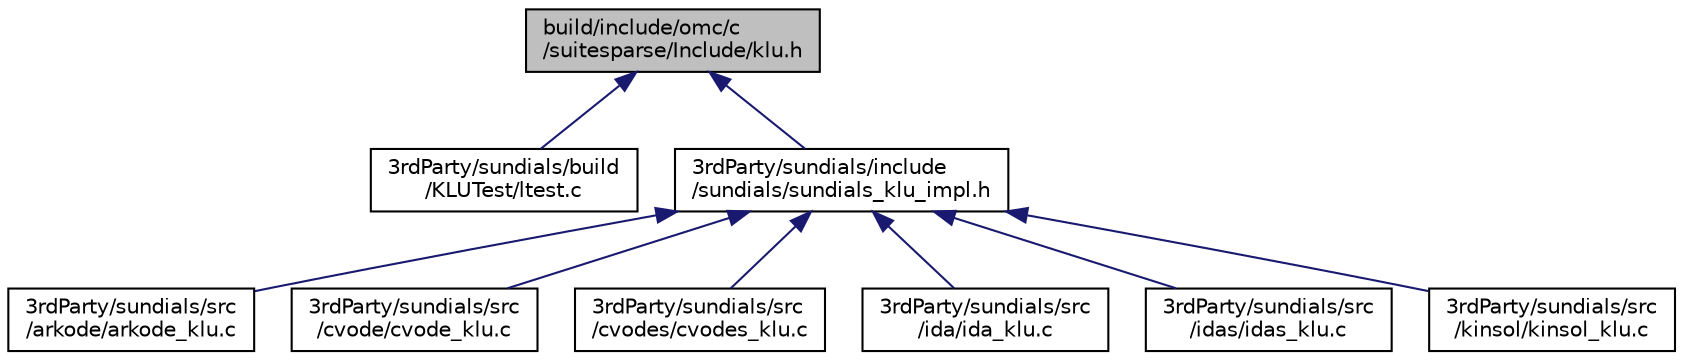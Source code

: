 digraph "build/include/omc/c/suitesparse/Include/klu.h"
{
  edge [fontname="Helvetica",fontsize="10",labelfontname="Helvetica",labelfontsize="10"];
  node [fontname="Helvetica",fontsize="10",shape=record];
  Node8 [label="build/include/omc/c\l/suitesparse/Include/klu.h",height=0.2,width=0.4,color="black", fillcolor="grey75", style="filled", fontcolor="black"];
  Node8 -> Node9 [dir="back",color="midnightblue",fontsize="10",style="solid",fontname="Helvetica"];
  Node9 [label="3rdParty/sundials/build\l/KLUTest/ltest.c",height=0.2,width=0.4,color="black", fillcolor="white", style="filled",URL="$d8/dbd/_k_l_u_test_2ltest_8c.html"];
  Node8 -> Node10 [dir="back",color="midnightblue",fontsize="10",style="solid",fontname="Helvetica"];
  Node10 [label="3rdParty/sundials/include\l/sundials/sundials_klu_impl.h",height=0.2,width=0.4,color="black", fillcolor="white", style="filled",URL="$d1/dc6/sundials__klu__impl_8h.html"];
  Node10 -> Node11 [dir="back",color="midnightblue",fontsize="10",style="solid",fontname="Helvetica"];
  Node11 [label="3rdParty/sundials/src\l/arkode/arkode_klu.c",height=0.2,width=0.4,color="black", fillcolor="white", style="filled",URL="$d4/dc8/arkode__klu_8c.html"];
  Node10 -> Node12 [dir="back",color="midnightblue",fontsize="10",style="solid",fontname="Helvetica"];
  Node12 [label="3rdParty/sundials/src\l/cvode/cvode_klu.c",height=0.2,width=0.4,color="black", fillcolor="white", style="filled",URL="$d4/d02/cvode__klu_8c.html"];
  Node10 -> Node13 [dir="back",color="midnightblue",fontsize="10",style="solid",fontname="Helvetica"];
  Node13 [label="3rdParty/sundials/src\l/cvodes/cvodes_klu.c",height=0.2,width=0.4,color="black", fillcolor="white", style="filled",URL="$df/d2d/cvodes__klu_8c.html"];
  Node10 -> Node14 [dir="back",color="midnightblue",fontsize="10",style="solid",fontname="Helvetica"];
  Node14 [label="3rdParty/sundials/src\l/ida/ida_klu.c",height=0.2,width=0.4,color="black", fillcolor="white", style="filled",URL="$d8/d11/ida__klu_8c.html"];
  Node10 -> Node15 [dir="back",color="midnightblue",fontsize="10",style="solid",fontname="Helvetica"];
  Node15 [label="3rdParty/sundials/src\l/idas/idas_klu.c",height=0.2,width=0.4,color="black", fillcolor="white", style="filled",URL="$d3/dca/idas__klu_8c.html"];
  Node10 -> Node16 [dir="back",color="midnightblue",fontsize="10",style="solid",fontname="Helvetica"];
  Node16 [label="3rdParty/sundials/src\l/kinsol/kinsol_klu.c",height=0.2,width=0.4,color="black", fillcolor="white", style="filled",URL="$d7/df7/kinsol__klu_8c.html"];
}
